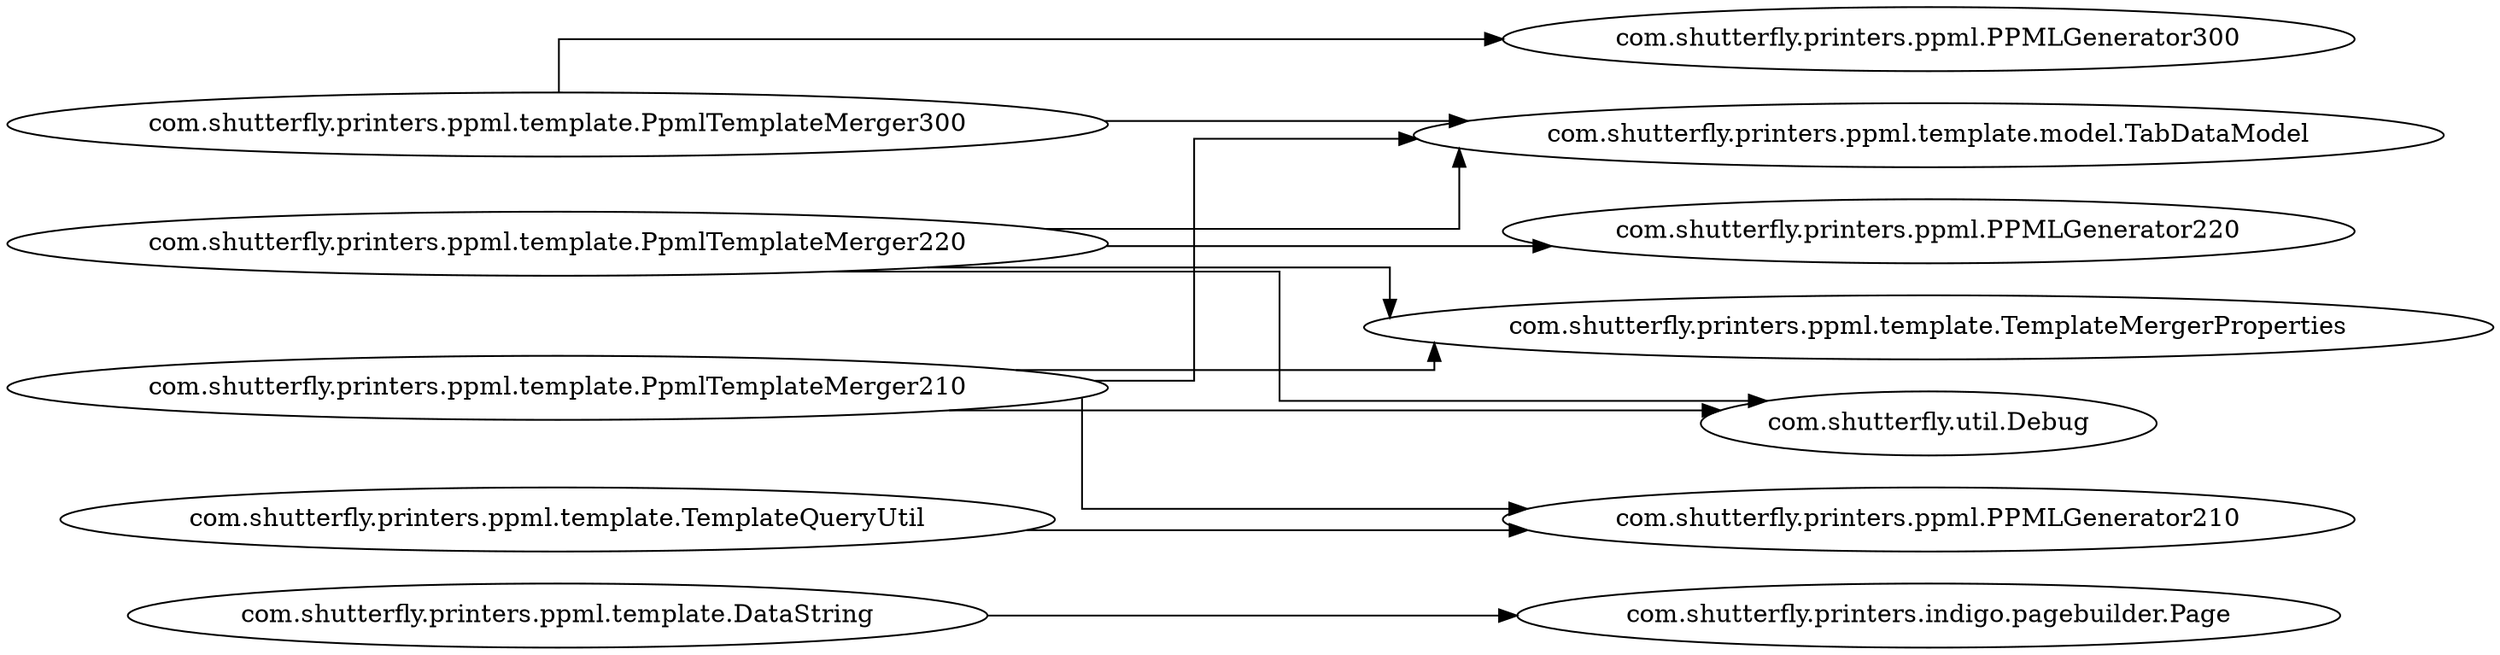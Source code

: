 digraph dependencyGraph {
 concentrate=true;
 rankdir="LR"; 
ranksep="2.0";
"com.shutterfly.printers.ppml.template.DataString"; 
"com.shutterfly.printers.ppml.template.DataString"->"com.shutterfly.printers.indigo.pagebuilder.Page";
"com.shutterfly.printers.ppml.template.PpmlTemplateMerger210"; 
"com.shutterfly.printers.ppml.template.PpmlTemplateMerger210"->"com.shutterfly.printers.ppml.template.TemplateMergerProperties";
"com.shutterfly.printers.ppml.template.PpmlTemplateMerger210"->"com.shutterfly.printers.ppml.template.model.TabDataModel";
"com.shutterfly.printers.ppml.template.PpmlTemplateMerger210"->"com.shutterfly.util.Debug";
"com.shutterfly.printers.ppml.template.PpmlTemplateMerger210"->"com.shutterfly.printers.ppml.PPMLGenerator210";
"com.shutterfly.printers.ppml.template.PpmlTemplateMerger220"; 
"com.shutterfly.printers.ppml.template.PpmlTemplateMerger220"->"com.shutterfly.printers.ppml.template.TemplateMergerProperties";
"com.shutterfly.printers.ppml.template.PpmlTemplateMerger220"->"com.shutterfly.printers.ppml.template.model.TabDataModel";
"com.shutterfly.printers.ppml.template.PpmlTemplateMerger220"->"com.shutterfly.util.Debug";
"com.shutterfly.printers.ppml.template.PpmlTemplateMerger220"->"com.shutterfly.printers.ppml.PPMLGenerator220";
"com.shutterfly.printers.ppml.template.PpmlTemplateMerger300"; 
"com.shutterfly.printers.ppml.template.PpmlTemplateMerger300"->"com.shutterfly.printers.ppml.template.model.TabDataModel";
"com.shutterfly.printers.ppml.template.PpmlTemplateMerger300"->"com.shutterfly.printers.ppml.PPMLGenerator300";
"com.shutterfly.printers.ppml.template.TemplateMergerProperties"; 
"com.shutterfly.printers.ppml.template.TemplateQueryUtil"; 
"com.shutterfly.printers.ppml.template.TemplateQueryUtil"->"com.shutterfly.printers.ppml.PPMLGenerator210";
splines="ortho";
}
